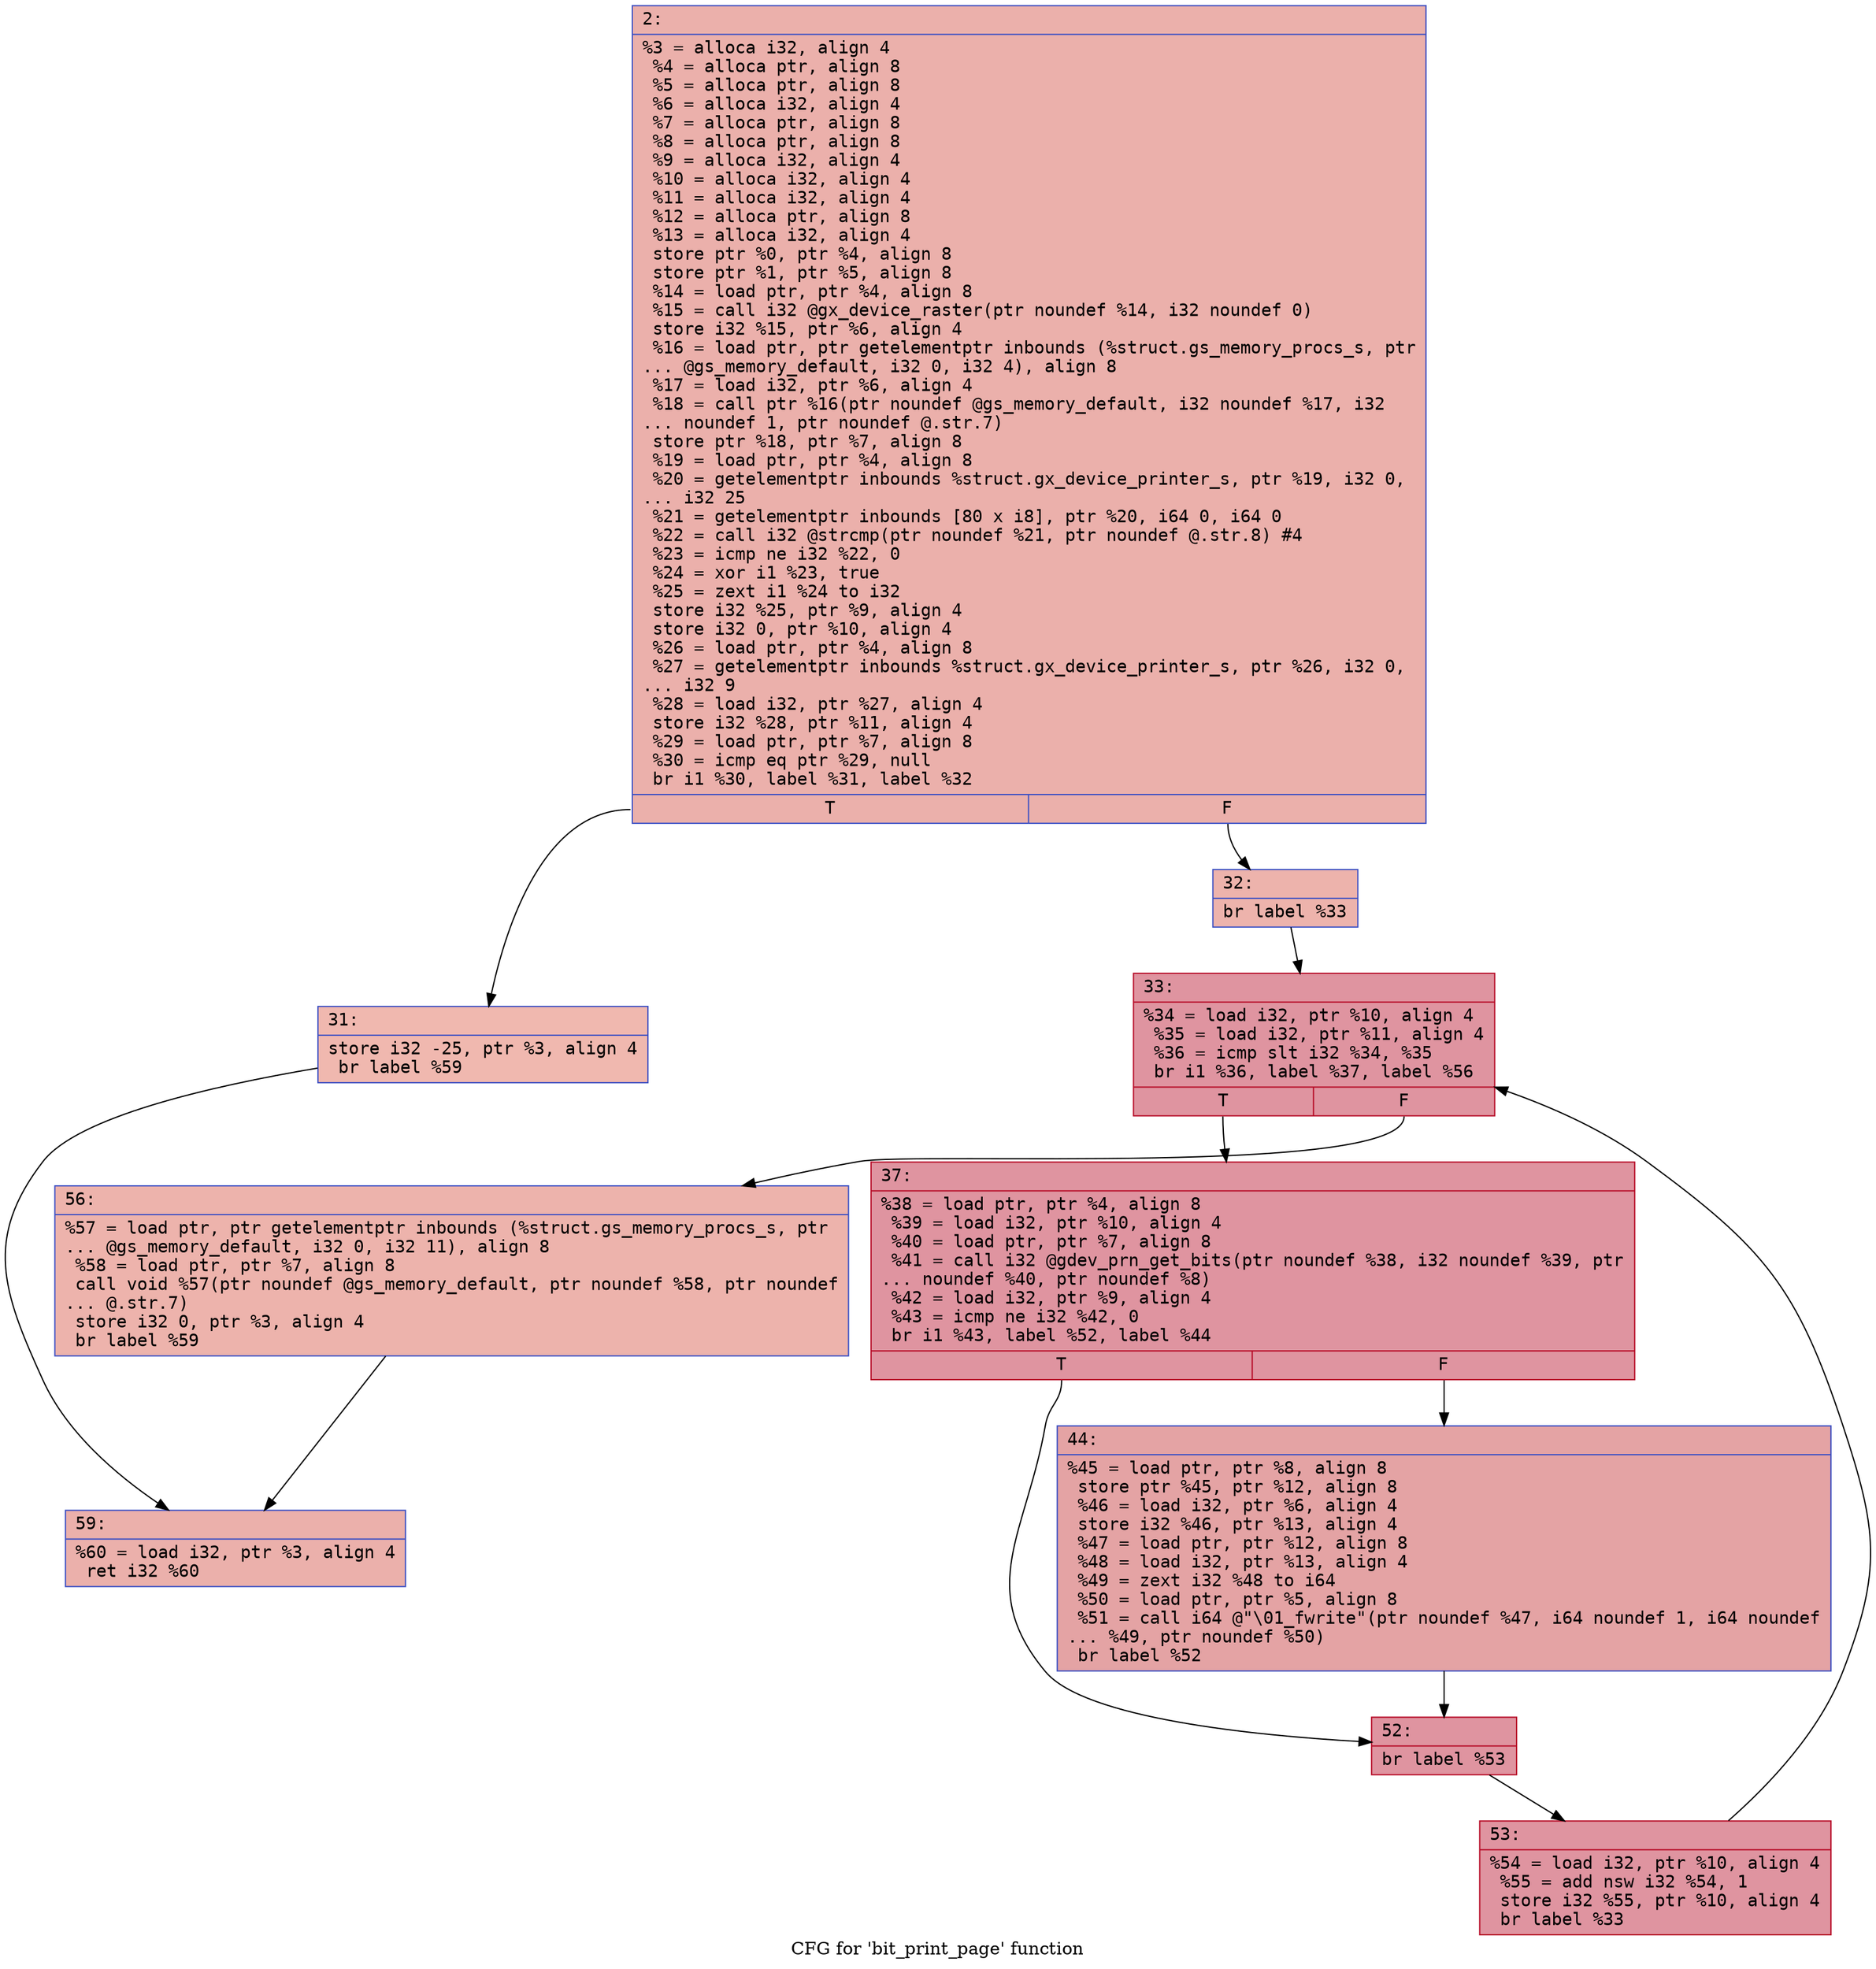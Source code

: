 digraph "CFG for 'bit_print_page' function" {
	label="CFG for 'bit_print_page' function";

	Node0x600001ede260 [shape=record,color="#3d50c3ff", style=filled, fillcolor="#d24b4070" fontname="Courier",label="{2:\l|  %3 = alloca i32, align 4\l  %4 = alloca ptr, align 8\l  %5 = alloca ptr, align 8\l  %6 = alloca i32, align 4\l  %7 = alloca ptr, align 8\l  %8 = alloca ptr, align 8\l  %9 = alloca i32, align 4\l  %10 = alloca i32, align 4\l  %11 = alloca i32, align 4\l  %12 = alloca ptr, align 8\l  %13 = alloca i32, align 4\l  store ptr %0, ptr %4, align 8\l  store ptr %1, ptr %5, align 8\l  %14 = load ptr, ptr %4, align 8\l  %15 = call i32 @gx_device_raster(ptr noundef %14, i32 noundef 0)\l  store i32 %15, ptr %6, align 4\l  %16 = load ptr, ptr getelementptr inbounds (%struct.gs_memory_procs_s, ptr\l... @gs_memory_default, i32 0, i32 4), align 8\l  %17 = load i32, ptr %6, align 4\l  %18 = call ptr %16(ptr noundef @gs_memory_default, i32 noundef %17, i32\l... noundef 1, ptr noundef @.str.7)\l  store ptr %18, ptr %7, align 8\l  %19 = load ptr, ptr %4, align 8\l  %20 = getelementptr inbounds %struct.gx_device_printer_s, ptr %19, i32 0,\l... i32 25\l  %21 = getelementptr inbounds [80 x i8], ptr %20, i64 0, i64 0\l  %22 = call i32 @strcmp(ptr noundef %21, ptr noundef @.str.8) #4\l  %23 = icmp ne i32 %22, 0\l  %24 = xor i1 %23, true\l  %25 = zext i1 %24 to i32\l  store i32 %25, ptr %9, align 4\l  store i32 0, ptr %10, align 4\l  %26 = load ptr, ptr %4, align 8\l  %27 = getelementptr inbounds %struct.gx_device_printer_s, ptr %26, i32 0,\l... i32 9\l  %28 = load i32, ptr %27, align 4\l  store i32 %28, ptr %11, align 4\l  %29 = load ptr, ptr %7, align 8\l  %30 = icmp eq ptr %29, null\l  br i1 %30, label %31, label %32\l|{<s0>T|<s1>F}}"];
	Node0x600001ede260:s0 -> Node0x600001ede2b0[tooltip="2 -> 31\nProbability 37.50%" ];
	Node0x600001ede260:s1 -> Node0x600001ede300[tooltip="2 -> 32\nProbability 62.50%" ];
	Node0x600001ede2b0 [shape=record,color="#3d50c3ff", style=filled, fillcolor="#dc5d4a70" fontname="Courier",label="{31:\l|  store i32 -25, ptr %3, align 4\l  br label %59\l}"];
	Node0x600001ede2b0 -> Node0x600001ede530[tooltip="31 -> 59\nProbability 100.00%" ];
	Node0x600001ede300 [shape=record,color="#3d50c3ff", style=filled, fillcolor="#d6524470" fontname="Courier",label="{32:\l|  br label %33\l}"];
	Node0x600001ede300 -> Node0x600001ede350[tooltip="32 -> 33\nProbability 100.00%" ];
	Node0x600001ede350 [shape=record,color="#b70d28ff", style=filled, fillcolor="#b70d2870" fontname="Courier",label="{33:\l|  %34 = load i32, ptr %10, align 4\l  %35 = load i32, ptr %11, align 4\l  %36 = icmp slt i32 %34, %35\l  br i1 %36, label %37, label %56\l|{<s0>T|<s1>F}}"];
	Node0x600001ede350:s0 -> Node0x600001ede3a0[tooltip="33 -> 37\nProbability 96.88%" ];
	Node0x600001ede350:s1 -> Node0x600001ede4e0[tooltip="33 -> 56\nProbability 3.12%" ];
	Node0x600001ede3a0 [shape=record,color="#b70d28ff", style=filled, fillcolor="#b70d2870" fontname="Courier",label="{37:\l|  %38 = load ptr, ptr %4, align 8\l  %39 = load i32, ptr %10, align 4\l  %40 = load ptr, ptr %7, align 8\l  %41 = call i32 @gdev_prn_get_bits(ptr noundef %38, i32 noundef %39, ptr\l... noundef %40, ptr noundef %8)\l  %42 = load i32, ptr %9, align 4\l  %43 = icmp ne i32 %42, 0\l  br i1 %43, label %52, label %44\l|{<s0>T|<s1>F}}"];
	Node0x600001ede3a0:s0 -> Node0x600001ede440[tooltip="37 -> 52\nProbability 62.50%" ];
	Node0x600001ede3a0:s1 -> Node0x600001ede3f0[tooltip="37 -> 44\nProbability 37.50%" ];
	Node0x600001ede3f0 [shape=record,color="#3d50c3ff", style=filled, fillcolor="#c32e3170" fontname="Courier",label="{44:\l|  %45 = load ptr, ptr %8, align 8\l  store ptr %45, ptr %12, align 8\l  %46 = load i32, ptr %6, align 4\l  store i32 %46, ptr %13, align 4\l  %47 = load ptr, ptr %12, align 8\l  %48 = load i32, ptr %13, align 4\l  %49 = zext i32 %48 to i64\l  %50 = load ptr, ptr %5, align 8\l  %51 = call i64 @\"\\01_fwrite\"(ptr noundef %47, i64 noundef 1, i64 noundef\l... %49, ptr noundef %50)\l  br label %52\l}"];
	Node0x600001ede3f0 -> Node0x600001ede440[tooltip="44 -> 52\nProbability 100.00%" ];
	Node0x600001ede440 [shape=record,color="#b70d28ff", style=filled, fillcolor="#b70d2870" fontname="Courier",label="{52:\l|  br label %53\l}"];
	Node0x600001ede440 -> Node0x600001ede490[tooltip="52 -> 53\nProbability 100.00%" ];
	Node0x600001ede490 [shape=record,color="#b70d28ff", style=filled, fillcolor="#b70d2870" fontname="Courier",label="{53:\l|  %54 = load i32, ptr %10, align 4\l  %55 = add nsw i32 %54, 1\l  store i32 %55, ptr %10, align 4\l  br label %33\l}"];
	Node0x600001ede490 -> Node0x600001ede350[tooltip="53 -> 33\nProbability 100.00%" ];
	Node0x600001ede4e0 [shape=record,color="#3d50c3ff", style=filled, fillcolor="#d6524470" fontname="Courier",label="{56:\l|  %57 = load ptr, ptr getelementptr inbounds (%struct.gs_memory_procs_s, ptr\l... @gs_memory_default, i32 0, i32 11), align 8\l  %58 = load ptr, ptr %7, align 8\l  call void %57(ptr noundef @gs_memory_default, ptr noundef %58, ptr noundef\l... @.str.7)\l  store i32 0, ptr %3, align 4\l  br label %59\l}"];
	Node0x600001ede4e0 -> Node0x600001ede530[tooltip="56 -> 59\nProbability 100.00%" ];
	Node0x600001ede530 [shape=record,color="#3d50c3ff", style=filled, fillcolor="#d24b4070" fontname="Courier",label="{59:\l|  %60 = load i32, ptr %3, align 4\l  ret i32 %60\l}"];
}
